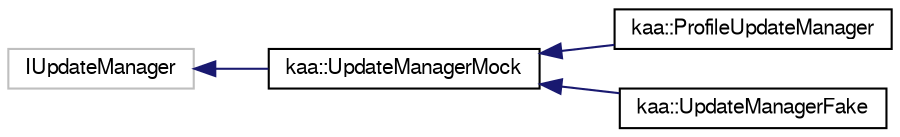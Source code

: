digraph "Graphical Class Hierarchy"
{
  bgcolor="transparent";
  edge [fontname="FreeSans",fontsize="10",labelfontname="FreeSans",labelfontsize="10"];
  node [fontname="FreeSans",fontsize="10",shape=record];
  rankdir="LR";
  Node1 [label="IUpdateManager",height=0.2,width=0.4,color="grey75"];
  Node1 -> Node2 [dir="back",color="midnightblue",fontsize="10",style="solid",fontname="FreeSans"];
  Node2 [label="kaa::UpdateManagerMock",height=0.2,width=0.4,color="black",URL="$classkaa_1_1UpdateManagerMock.html"];
  Node2 -> Node3 [dir="back",color="midnightblue",fontsize="10",style="solid",fontname="FreeSans"];
  Node3 [label="kaa::ProfileUpdateManager",height=0.2,width=0.4,color="black",URL="$classkaa_1_1ProfileUpdateManager.html"];
  Node2 -> Node4 [dir="back",color="midnightblue",fontsize="10",style="solid",fontname="FreeSans"];
  Node4 [label="kaa::UpdateManagerFake",height=0.2,width=0.4,color="black",URL="$classkaa_1_1UpdateManagerFake.html"];
}

